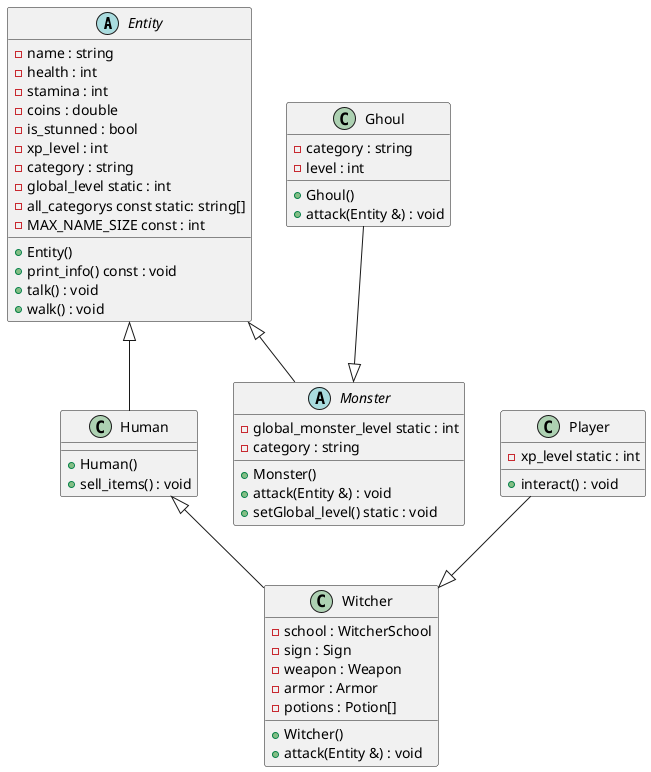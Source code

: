 @@startuml

abstract class Entity {
    - name : string
    - health : int
    - stamina : int
    - coins : double
    - is_stunned : bool
    - xp_level : int
    - category : string
    - global_level static : int
    - all_categorys const static: string[]
    - MAX_NAME_SIZE const : int
    + Entity()
    + print_info() const : void
    + talk() : void
    + walk() : void
}

class Human {
    + Human()
    + sell_items() : void
}

class Witcher {
    - school : WitcherSchool
    - sign : Sign
    - weapon : Weapon
    - armor : Armor
    - potions : Potion[]
    + Witcher()
    + attack(Entity &) : void
}

class Player {
    - xp_level static : int
    + interact() : void
}


abstract class Monster {
    - global_monster_level static : int
    - category : string
    + Monster()
    + attack(Entity &) : void
    + setGlobal_level() static : void
}

class Ghoul {
    - category : string
    - level : int
    + Ghoul()
    + attack(Entity &) : void
}

Entity <|-- Human
Entity <|-- Monster
Ghoul --|> Monster
Human <|-- Witcher
Player --|> Witcher

@@enduml